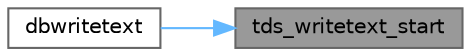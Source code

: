 digraph "tds_writetext_start"
{
 // LATEX_PDF_SIZE
  bgcolor="transparent";
  edge [fontname=Helvetica,fontsize=10,labelfontname=Helvetica,labelfontsize=10];
  node [fontname=Helvetica,fontsize=10,shape=box,height=0.2,width=0.4];
  rankdir="RL";
  Node1 [id="Node000001",label="tds_writetext_start",height=0.2,width=0.4,color="gray40", fillcolor="grey60", style="filled", fontcolor="black",tooltip="Start writing writetext request."];
  Node1 -> Node2 [id="edge1_Node000001_Node000002",dir="back",color="steelblue1",style="solid",tooltip=" "];
  Node2 [id="Node000002",label="dbwritetext",height=0.2,width=0.4,color="grey40", fillcolor="white", style="filled",URL="$a00563.html#ga548153eb2eae76c48aa9d4b72258dc1c",tooltip="Send text or image data to the server."];
}

